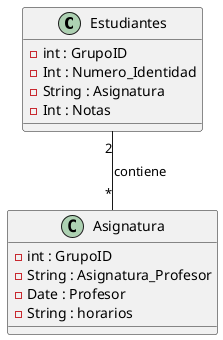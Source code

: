 @startuml Estudiantes   

class Estudiantes{
    - int : GrupoID
    - Int : Numero_Identidad
    - String : Asignatura
    - Int : Notas
    
}

class Asignatura{
    - int : GrupoID
    - String : Asignatura_Profesor
    - Date : Profesor
    - String : horarios
}

Estudiantes "2" -- "*" Asignatura : contiene
@enduml

